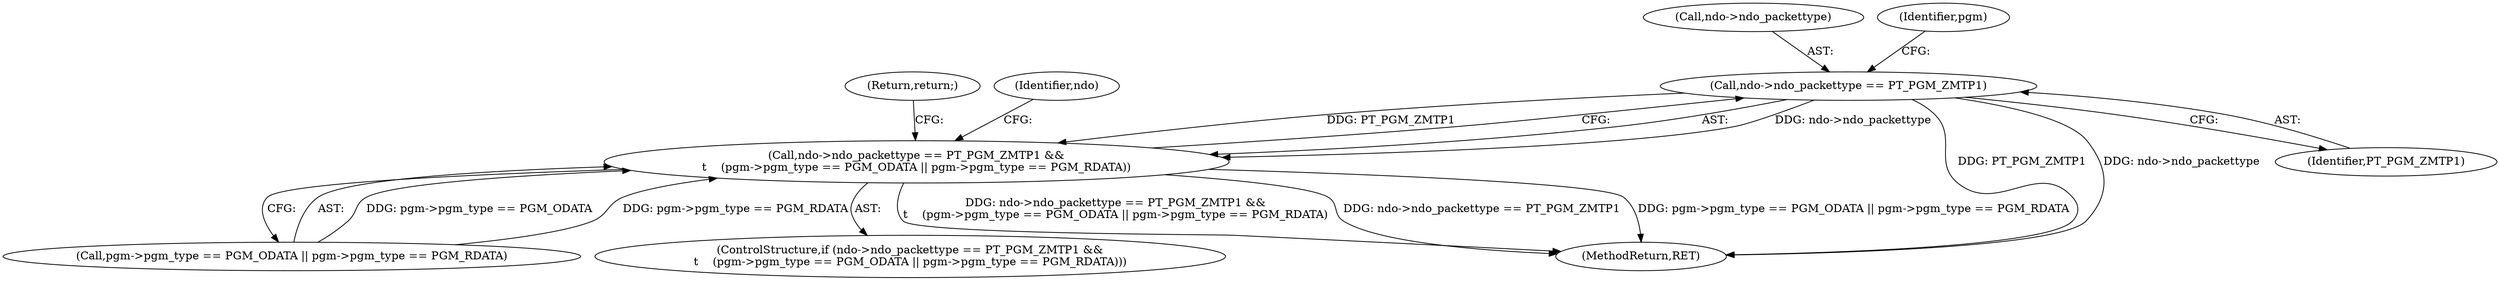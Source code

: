 digraph "0_tcpdump_4601c685e7fd19c3724d5e499c69b8d3ec49933e@pointer" {
"1001924" [label="(Call,ndo->ndo_packettype == PT_PGM_ZMTP1)"];
"1001923" [label="(Call,ndo->ndo_packettype == PT_PGM_ZMTP1 &&\n\t    (pgm->pgm_type == PGM_ODATA || pgm->pgm_type == PGM_RDATA))"];
"1001922" [label="(ControlStructure,if (ndo->ndo_packettype == PT_PGM_ZMTP1 &&\n\t    (pgm->pgm_type == PGM_ODATA || pgm->pgm_type == PGM_RDATA)))"];
"1001924" [label="(Call,ndo->ndo_packettype == PT_PGM_ZMTP1)"];
"1001962" [label="(MethodReturn,RET)"];
"1001923" [label="(Call,ndo->ndo_packettype == PT_PGM_ZMTP1 &&\n\t    (pgm->pgm_type == PGM_ODATA || pgm->pgm_type == PGM_RDATA))"];
"1001928" [label="(Identifier,PT_PGM_ZMTP1)"];
"1001948" [label="(Return,return;)"];
"1001929" [label="(Call,pgm->pgm_type == PGM_ODATA || pgm->pgm_type == PGM_RDATA)"];
"1001941" [label="(Identifier,ndo)"];
"1001925" [label="(Call,ndo->ndo_packettype)"];
"1001932" [label="(Identifier,pgm)"];
"1001924" -> "1001923"  [label="AST: "];
"1001924" -> "1001928"  [label="CFG: "];
"1001925" -> "1001924"  [label="AST: "];
"1001928" -> "1001924"  [label="AST: "];
"1001932" -> "1001924"  [label="CFG: "];
"1001923" -> "1001924"  [label="CFG: "];
"1001924" -> "1001962"  [label="DDG: PT_PGM_ZMTP1"];
"1001924" -> "1001962"  [label="DDG: ndo->ndo_packettype"];
"1001924" -> "1001923"  [label="DDG: ndo->ndo_packettype"];
"1001924" -> "1001923"  [label="DDG: PT_PGM_ZMTP1"];
"1001923" -> "1001922"  [label="AST: "];
"1001923" -> "1001929"  [label="CFG: "];
"1001929" -> "1001923"  [label="AST: "];
"1001941" -> "1001923"  [label="CFG: "];
"1001948" -> "1001923"  [label="CFG: "];
"1001923" -> "1001962"  [label="DDG: pgm->pgm_type == PGM_ODATA || pgm->pgm_type == PGM_RDATA"];
"1001923" -> "1001962"  [label="DDG: ndo->ndo_packettype == PT_PGM_ZMTP1 &&\n\t    (pgm->pgm_type == PGM_ODATA || pgm->pgm_type == PGM_RDATA)"];
"1001923" -> "1001962"  [label="DDG: ndo->ndo_packettype == PT_PGM_ZMTP1"];
"1001929" -> "1001923"  [label="DDG: pgm->pgm_type == PGM_ODATA"];
"1001929" -> "1001923"  [label="DDG: pgm->pgm_type == PGM_RDATA"];
}
